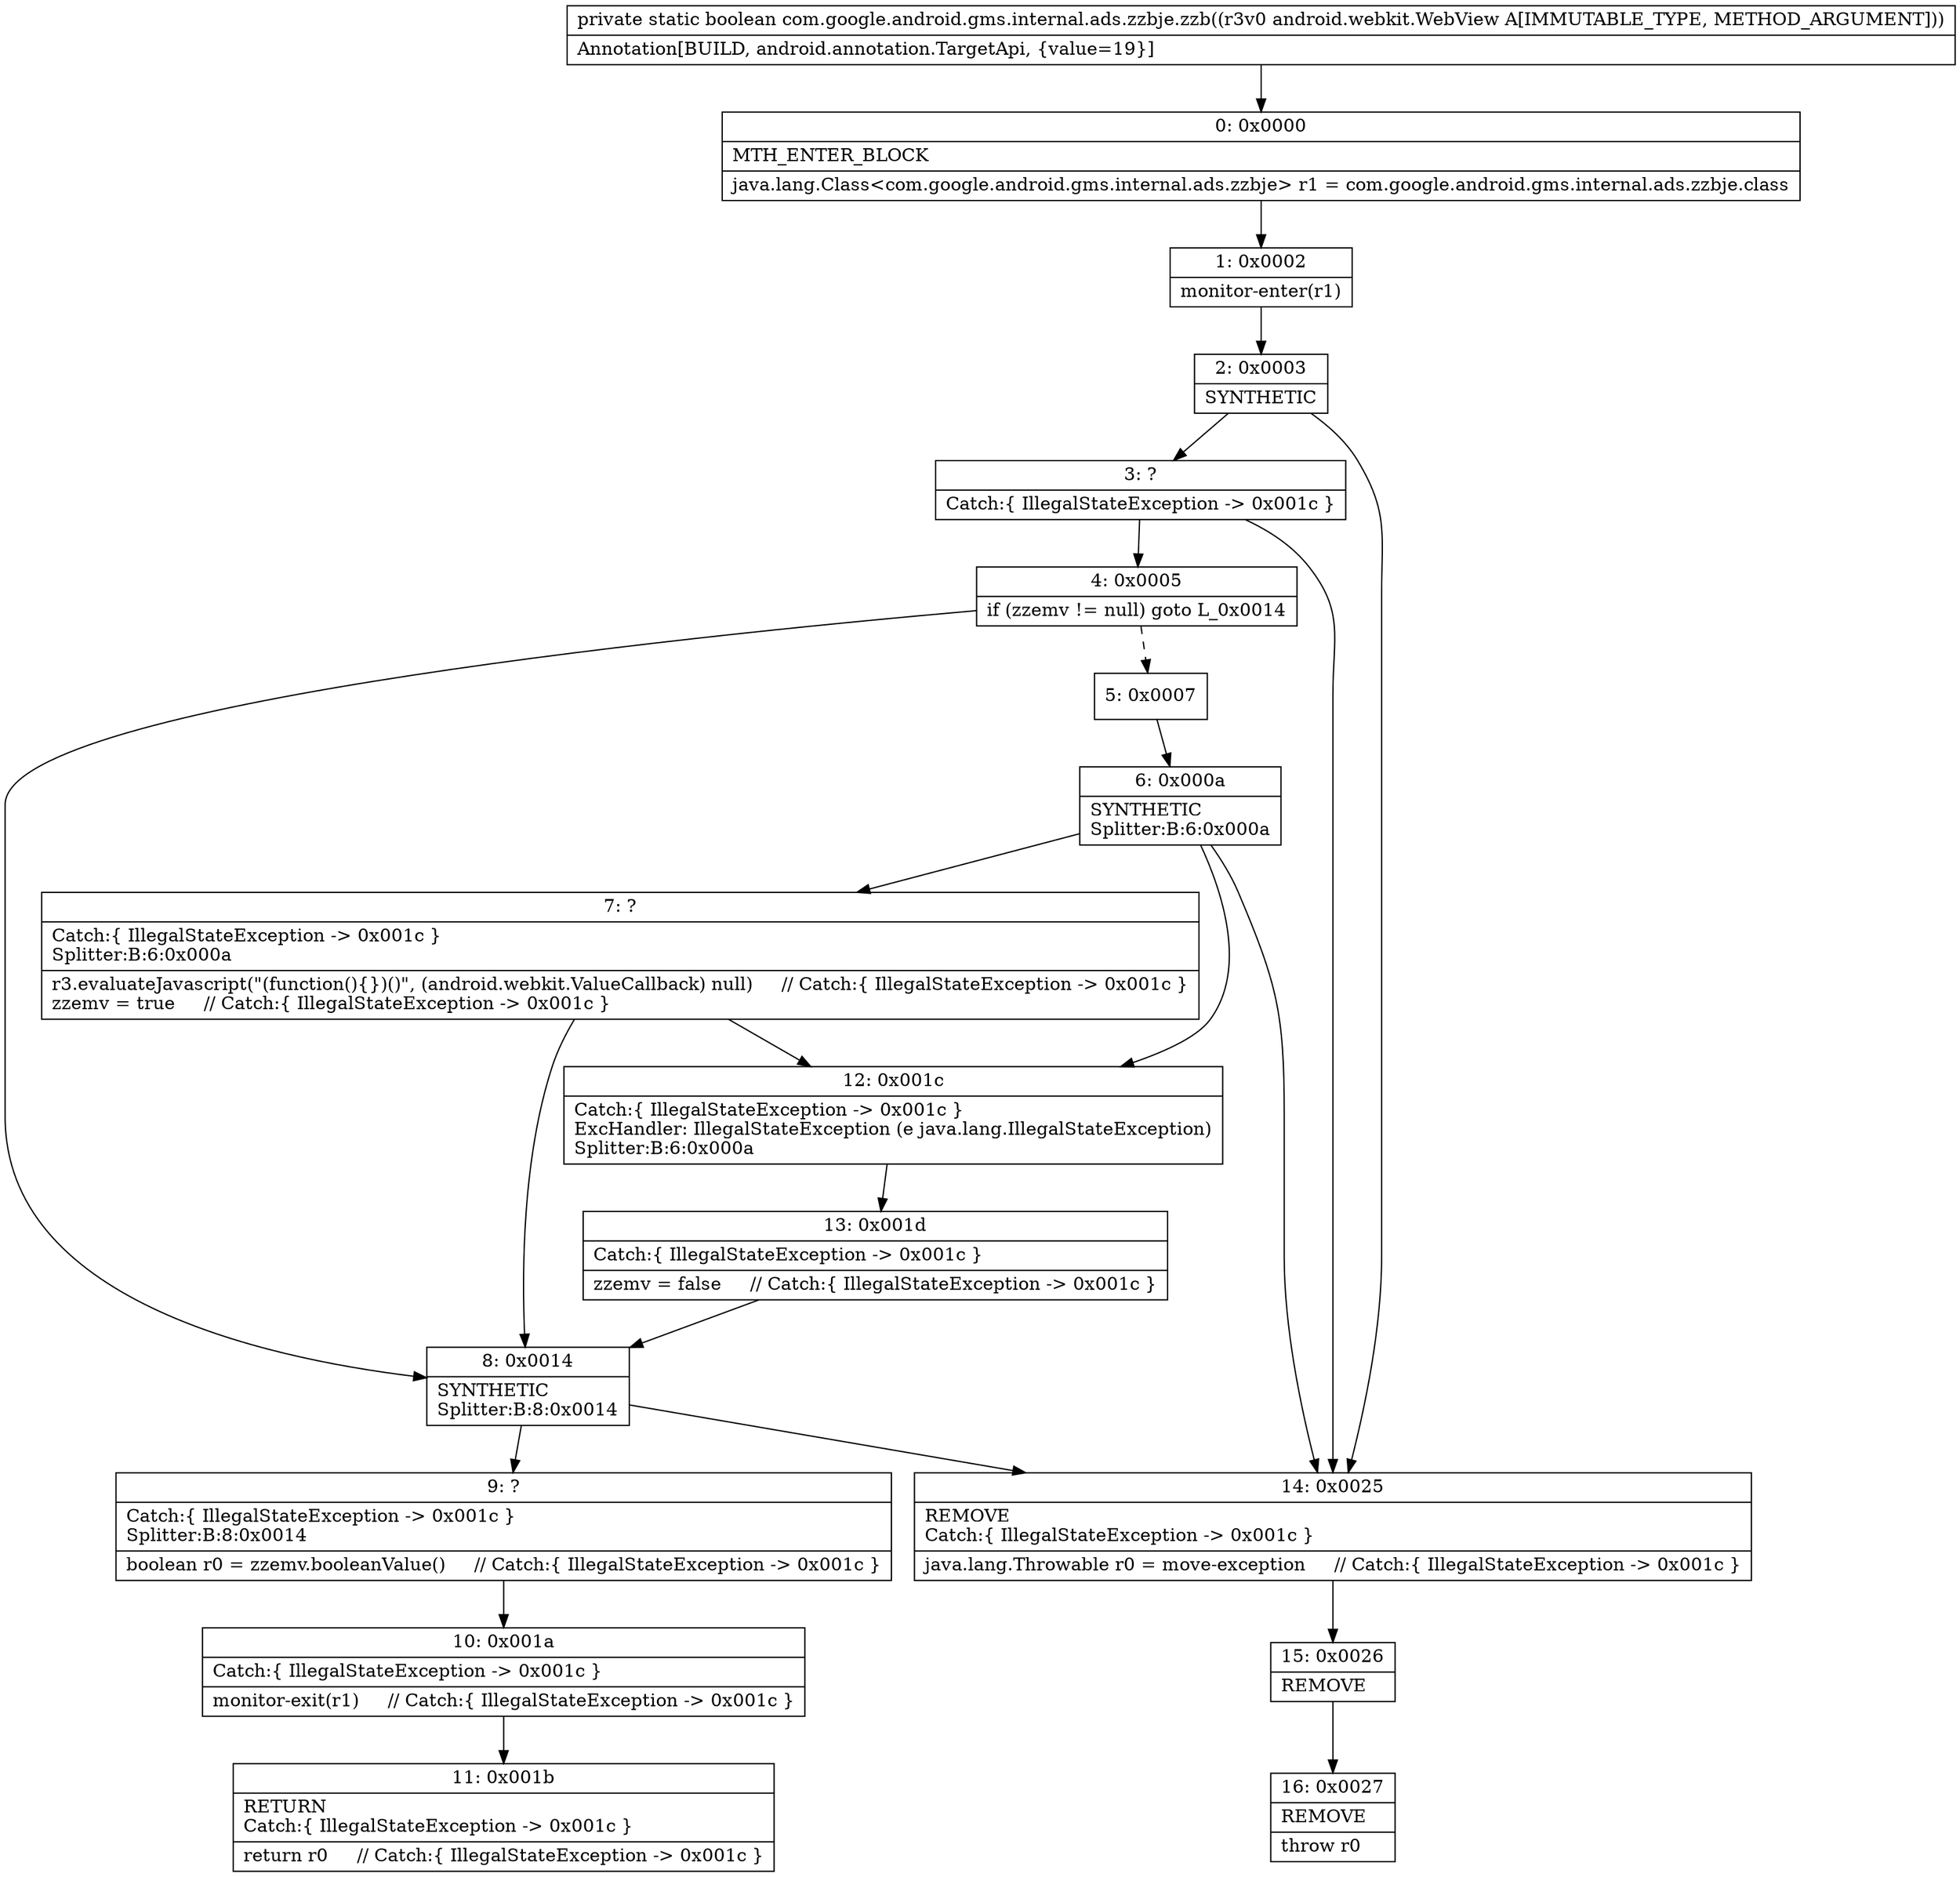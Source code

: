 digraph "CFG forcom.google.android.gms.internal.ads.zzbje.zzb(Landroid\/webkit\/WebView;)Z" {
Node_0 [shape=record,label="{0\:\ 0x0000|MTH_ENTER_BLOCK\l|java.lang.Class\<com.google.android.gms.internal.ads.zzbje\> r1 = com.google.android.gms.internal.ads.zzbje.class\l}"];
Node_1 [shape=record,label="{1\:\ 0x0002|monitor\-enter(r1)\l}"];
Node_2 [shape=record,label="{2\:\ 0x0003|SYNTHETIC\l}"];
Node_3 [shape=record,label="{3\:\ ?|Catch:\{ IllegalStateException \-\> 0x001c \}\l}"];
Node_4 [shape=record,label="{4\:\ 0x0005|if (zzemv != null) goto L_0x0014\l}"];
Node_5 [shape=record,label="{5\:\ 0x0007}"];
Node_6 [shape=record,label="{6\:\ 0x000a|SYNTHETIC\lSplitter:B:6:0x000a\l}"];
Node_7 [shape=record,label="{7\:\ ?|Catch:\{ IllegalStateException \-\> 0x001c \}\lSplitter:B:6:0x000a\l|r3.evaluateJavascript(\"(function()\{\})()\", (android.webkit.ValueCallback) null)     \/\/ Catch:\{ IllegalStateException \-\> 0x001c \}\lzzemv = true     \/\/ Catch:\{ IllegalStateException \-\> 0x001c \}\l}"];
Node_8 [shape=record,label="{8\:\ 0x0014|SYNTHETIC\lSplitter:B:8:0x0014\l}"];
Node_9 [shape=record,label="{9\:\ ?|Catch:\{ IllegalStateException \-\> 0x001c \}\lSplitter:B:8:0x0014\l|boolean r0 = zzemv.booleanValue()     \/\/ Catch:\{ IllegalStateException \-\> 0x001c \}\l}"];
Node_10 [shape=record,label="{10\:\ 0x001a|Catch:\{ IllegalStateException \-\> 0x001c \}\l|monitor\-exit(r1)     \/\/ Catch:\{ IllegalStateException \-\> 0x001c \}\l}"];
Node_11 [shape=record,label="{11\:\ 0x001b|RETURN\lCatch:\{ IllegalStateException \-\> 0x001c \}\l|return r0     \/\/ Catch:\{ IllegalStateException \-\> 0x001c \}\l}"];
Node_12 [shape=record,label="{12\:\ 0x001c|Catch:\{ IllegalStateException \-\> 0x001c \}\lExcHandler: IllegalStateException (e java.lang.IllegalStateException)\lSplitter:B:6:0x000a\l}"];
Node_13 [shape=record,label="{13\:\ 0x001d|Catch:\{ IllegalStateException \-\> 0x001c \}\l|zzemv = false     \/\/ Catch:\{ IllegalStateException \-\> 0x001c \}\l}"];
Node_14 [shape=record,label="{14\:\ 0x0025|REMOVE\lCatch:\{ IllegalStateException \-\> 0x001c \}\l|java.lang.Throwable r0 = move\-exception     \/\/ Catch:\{ IllegalStateException \-\> 0x001c \}\l}"];
Node_15 [shape=record,label="{15\:\ 0x0026|REMOVE\l}"];
Node_16 [shape=record,label="{16\:\ 0x0027|REMOVE\l|throw r0\l}"];
MethodNode[shape=record,label="{private static boolean com.google.android.gms.internal.ads.zzbje.zzb((r3v0 android.webkit.WebView A[IMMUTABLE_TYPE, METHOD_ARGUMENT]))  | Annotation[BUILD, android.annotation.TargetApi, \{value=19\}]\l}"];
MethodNode -> Node_0;
Node_0 -> Node_1;
Node_1 -> Node_2;
Node_2 -> Node_3;
Node_2 -> Node_14;
Node_3 -> Node_4;
Node_3 -> Node_14;
Node_4 -> Node_5[style=dashed];
Node_4 -> Node_8;
Node_5 -> Node_6;
Node_6 -> Node_7;
Node_6 -> Node_12;
Node_6 -> Node_14;
Node_7 -> Node_8;
Node_7 -> Node_12;
Node_8 -> Node_9;
Node_8 -> Node_14;
Node_9 -> Node_10;
Node_10 -> Node_11;
Node_12 -> Node_13;
Node_13 -> Node_8;
Node_14 -> Node_15;
Node_15 -> Node_16;
}

